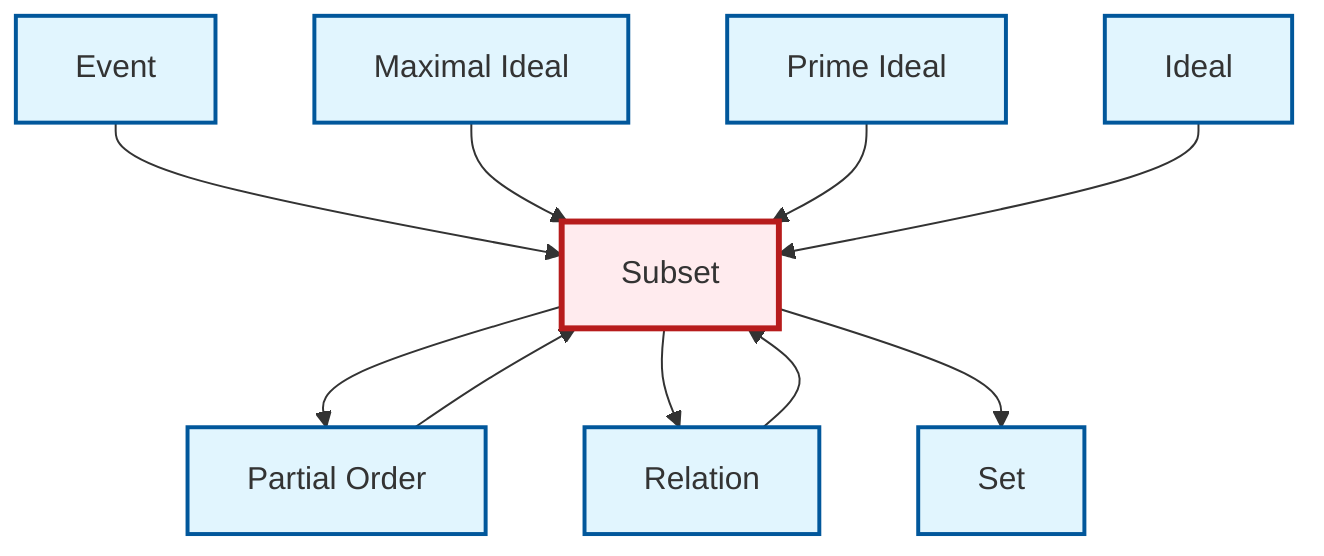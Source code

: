 graph TD
    classDef definition fill:#e1f5fe,stroke:#01579b,stroke-width:2px
    classDef theorem fill:#f3e5f5,stroke:#4a148c,stroke-width:2px
    classDef axiom fill:#fff3e0,stroke:#e65100,stroke-width:2px
    classDef example fill:#e8f5e9,stroke:#1b5e20,stroke-width:2px
    classDef current fill:#ffebee,stroke:#b71c1c,stroke-width:3px
    def-maximal-ideal["Maximal Ideal"]:::definition
    def-subset["Subset"]:::definition
    def-event["Event"]:::definition
    def-relation["Relation"]:::definition
    def-partial-order["Partial Order"]:::definition
    def-ideal["Ideal"]:::definition
    def-prime-ideal["Prime Ideal"]:::definition
    def-set["Set"]:::definition
    def-event --> def-subset
    def-maximal-ideal --> def-subset
    def-prime-ideal --> def-subset
    def-ideal --> def-subset
    def-relation --> def-subset
    def-subset --> def-partial-order
    def-partial-order --> def-subset
    def-subset --> def-relation
    def-subset --> def-set
    class def-subset current